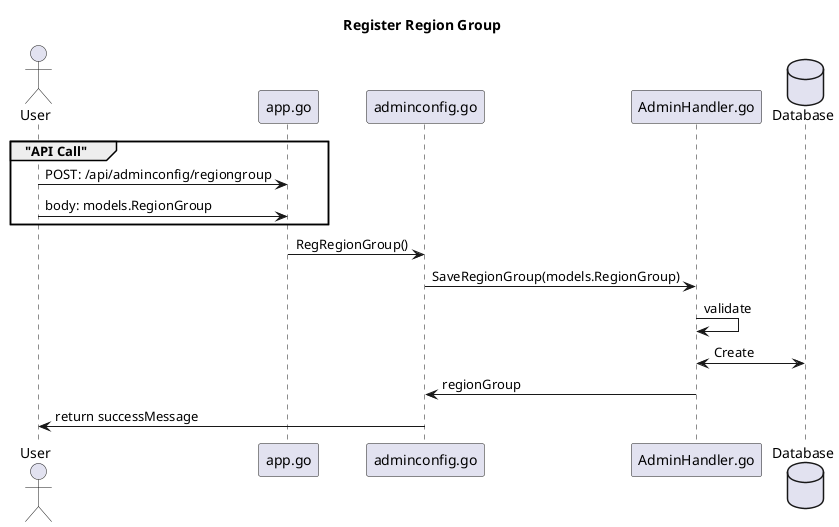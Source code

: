 @startuml

title "Register Region Group"

actor User as user

participant "app.go" as app
participant "adminconfig.go" as route
participant "AdminHandler.go" as adminHandler
database Database as DB

group  "API Call"
user    -> app : POST: /api/adminconfig/regiongroup
user    -> app : body: models.RegionGroup
end
app     -> route: RegRegionGroup()
route   -> adminHandler: SaveRegionGroup(models.RegionGroup)
adminHandler -> adminHandler: validate
adminHandler <-> DB: Create
route <- adminHandler:  regionGroup
user <- route:  return successMessage


@enduml
